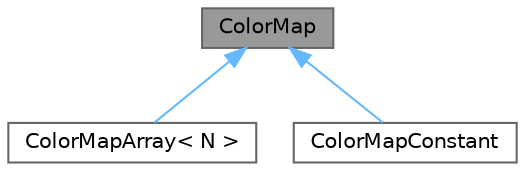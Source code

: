 digraph "ColorMap"
{
 // LATEX_PDF_SIZE
  bgcolor="transparent";
  edge [fontname=Helvetica,fontsize=10,labelfontname=Helvetica,labelfontsize=10];
  node [fontname=Helvetica,fontsize=10,shape=box,height=0.2,width=0.4];
  Node1 [label="ColorMap",height=0.2,width=0.4,color="gray40", fillcolor="grey60", style="filled", fontcolor="black",tooltip="ColorMap interface."];
  Node1 -> Node2 [dir="back",color="steelblue1",style="solid"];
  Node2 [label="ColorMapArray\< N \>",height=0.2,width=0.4,color="gray40", fillcolor="white", style="filled",URL="$class_color_map_array.html",tooltip="Color Map Array."];
  Node1 -> Node3 [dir="back",color="steelblue1",style="solid"];
  Node3 [label="ColorMapConstant",height=0.2,width=0.4,color="gray40", fillcolor="white", style="filled",URL="$class_color_map_constant.html",tooltip=" "];
}
